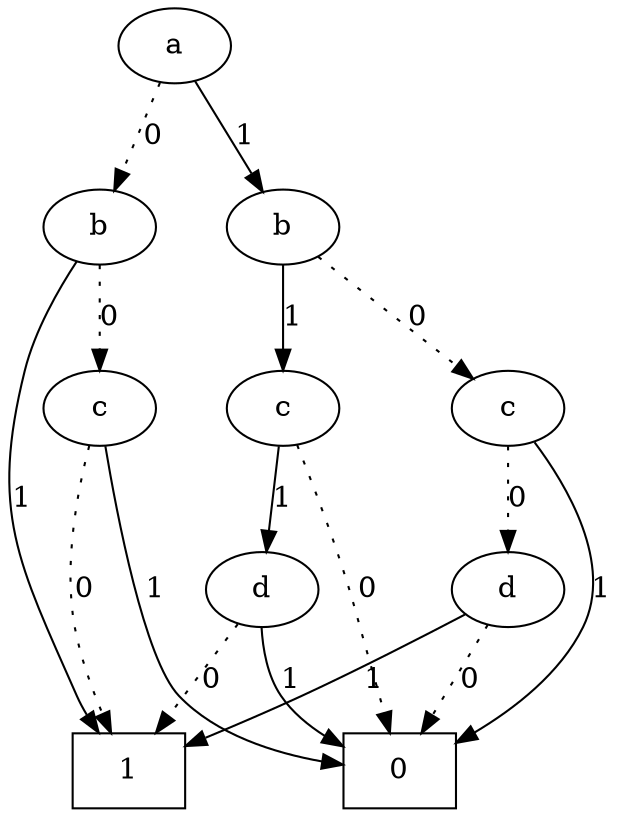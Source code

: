 digraph ROBDD {
   {rank=same 1}
   {rank=same 2 3}
   {rank=same 4 6 7}
   {rank=same 12 15}

   0 [label="0", shape=box]
   1 [label="a"]
   2 [label="b"]
   3 [label="b"]
   4 [label="c"]
   6 [label="c"]
   7 [label="c"]
   12 [label="d"]
   15 [label="d"]
   16 [label="1", shape=box]

   1 -> 2 [label="0", style=dotted]
   1 -> 3 [label="1", style=solid]
   2 -> 4 [label="0", style=dotted]
   2 -> 16 [label="1", style=solid]
   3 -> 6 [label="0", style=dotted]
   3 -> 7 [label="1", style=solid]
   4 -> 16 [label="0", style=dotted]
   4 -> 0 [label="1", style=solid]
   6 -> 12 [label="0", style=dotted]
   6 -> 0 [label="1", style=solid]
   7 -> 0 [label="0", style=dotted]
   7 -> 15 [label="1", style=solid]
   12 -> 0 [label="0", style=dotted]
   12 -> 16 [label="1", style=solid]
   15 -> 16 [label="0", style=dotted]
   15 -> 0 [label="1", style=solid]
}
